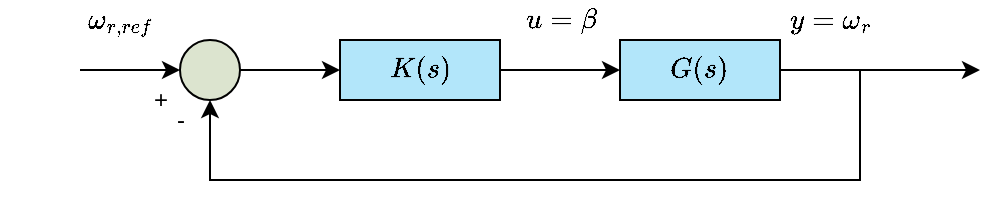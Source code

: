 <mxfile version="15.4.0" type="device"><diagram id="DuzxNrjgnQlScmqyQxGY" name="Page-1"><mxGraphModel dx="853" dy="493" grid="1" gridSize="10" guides="1" tooltips="1" connect="1" arrows="1" fold="1" page="1" pageScale="1" pageWidth="827" pageHeight="1169" math="1" shadow="0"><root><mxCell id="0"/><mxCell id="1" parent="0"/><mxCell id="CI-UeXp2iZVfRWjxCQu4-26" style="edgeStyle=orthogonalEdgeStyle;rounded=0;orthogonalLoop=1;jettySize=auto;html=1;exitX=1;exitY=0.5;exitDx=0;exitDy=0;fontColor=#DCE4CF;startArrow=none;startFill=0;endArrow=classic;endFill=1;" parent="1" source="CI-UeXp2iZVfRWjxCQu4-1" edge="1"><mxGeometry relative="1" as="geometry"><mxPoint x="640" y="255" as="targetPoint"/></mxGeometry></mxCell><mxCell id="CI-UeXp2iZVfRWjxCQu4-1" value="$$G(s)$$" style="rounded=0;whiteSpace=wrap;html=1;fillColor=#B2E6FA;" parent="1" vertex="1"><mxGeometry x="460" y="240" width="80" height="30" as="geometry"/></mxCell><mxCell id="UgOsDaxJKVYJ2eVMDdqr-1" style="edgeStyle=orthogonalEdgeStyle;rounded=0;orthogonalLoop=1;jettySize=auto;html=1;exitX=1;exitY=0.5;exitDx=0;exitDy=0;entryX=0;entryY=0.5;entryDx=0;entryDy=0;fontColor=#DCE4CF;startArrow=none;startFill=0;endArrow=classic;endFill=1;" parent="1" source="CI-UeXp2iZVfRWjxCQu4-2" target="CI-UeXp2iZVfRWjxCQu4-1" edge="1"><mxGeometry relative="1" as="geometry"/></mxCell><mxCell id="CI-UeXp2iZVfRWjxCQu4-2" value="$$K(s)$$" style="rounded=0;whiteSpace=wrap;html=1;fillColor=#B2E6FA;" parent="1" vertex="1"><mxGeometry x="320" y="240" width="80" height="30" as="geometry"/></mxCell><mxCell id="CI-UeXp2iZVfRWjxCQu4-27" style="edgeStyle=orthogonalEdgeStyle;rounded=0;orthogonalLoop=1;jettySize=auto;html=1;exitX=0.5;exitY=1;exitDx=0;exitDy=0;fontColor=#DCE4CF;startArrow=classic;startFill=1;endArrow=none;endFill=0;" parent="1" source="CI-UeXp2iZVfRWjxCQu4-25" edge="1"><mxGeometry relative="1" as="geometry"><mxPoint x="582" y="255" as="targetPoint"/><Array as="points"><mxPoint x="255" y="310"/><mxPoint x="580" y="310"/><mxPoint x="580" y="255"/></Array></mxGeometry></mxCell><mxCell id="UgOsDaxJKVYJ2eVMDdqr-2" style="edgeStyle=orthogonalEdgeStyle;rounded=0;orthogonalLoop=1;jettySize=auto;html=1;exitX=1;exitY=0.5;exitDx=0;exitDy=0;entryX=0;entryY=0.5;entryDx=0;entryDy=0;fontColor=#DCE4CF;startArrow=none;startFill=0;endArrow=classic;endFill=1;" parent="1" source="CI-UeXp2iZVfRWjxCQu4-25" target="CI-UeXp2iZVfRWjxCQu4-2" edge="1"><mxGeometry relative="1" as="geometry"/></mxCell><mxCell id="UgOsDaxJKVYJ2eVMDdqr-3" style="edgeStyle=orthogonalEdgeStyle;rounded=0;orthogonalLoop=1;jettySize=auto;html=1;exitX=0;exitY=0.5;exitDx=0;exitDy=0;fontColor=#DCE4CF;startArrow=classic;startFill=1;endArrow=none;endFill=0;" parent="1" source="CI-UeXp2iZVfRWjxCQu4-25" edge="1"><mxGeometry relative="1" as="geometry"><mxPoint x="190" y="255" as="targetPoint"/></mxGeometry></mxCell><mxCell id="CI-UeXp2iZVfRWjxCQu4-25" value="" style="ellipse;whiteSpace=wrap;html=1;aspect=fixed;fillColor=#DCE4CF;strokeColor=#000000;" parent="1" vertex="1"><mxGeometry x="240" y="240" width="30" height="30" as="geometry"/></mxCell><mxCell id="iu-brTcUcZBmyg0HTWj7-1" value="$$y=\omega_r$$" style="text;html=1;align=center;verticalAlign=middle;resizable=0;points=[];autosize=1;strokeColor=none;fillColor=none;" parent="1" vertex="1"><mxGeometry x="510" y="220" width="110" height="20" as="geometry"/></mxCell><mxCell id="iu-brTcUcZBmyg0HTWj7-2" value="-" style="text;html=1;align=center;verticalAlign=middle;resizable=0;points=[];autosize=1;strokeColor=none;fillColor=none;" parent="1" vertex="1"><mxGeometry x="230" y="270" width="20" height="20" as="geometry"/></mxCell><mxCell id="iu-brTcUcZBmyg0HTWj7-3" value="+" style="text;html=1;align=center;verticalAlign=middle;resizable=0;points=[];autosize=1;strokeColor=none;fillColor=none;" parent="1" vertex="1"><mxGeometry x="220" y="260" width="20" height="20" as="geometry"/></mxCell><mxCell id="52ImFAT1-sAcyhp_tjDq-1" value="$$u=\beta$$" style="text;html=1;align=center;verticalAlign=middle;resizable=0;points=[];autosize=1;strokeColor=none;fillColor=none;" vertex="1" parent="1"><mxGeometry x="390" y="220" width="80" height="20" as="geometry"/></mxCell><mxCell id="52ImFAT1-sAcyhp_tjDq-3" value="$$\omega_{r,ref}$$" style="text;html=1;align=center;verticalAlign=middle;resizable=0;points=[];autosize=1;strokeColor=none;fillColor=none;" vertex="1" parent="1"><mxGeometry x="150" y="220" width="120" height="20" as="geometry"/></mxCell></root></mxGraphModel></diagram></mxfile>